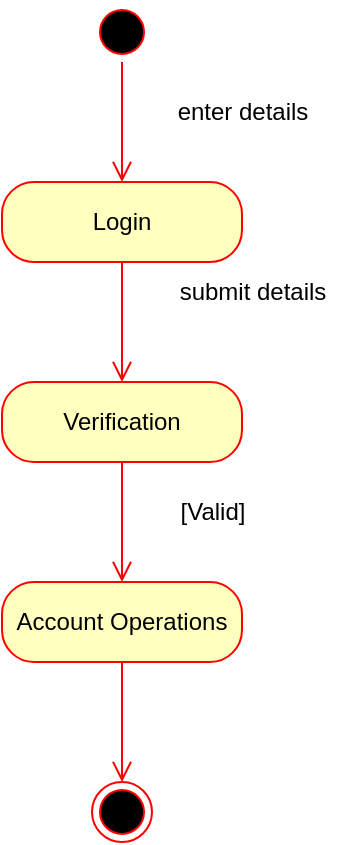 <mxfile version="20.3.0" type="device"><diagram id="LtUJhV5CkfQAYGR9Gled" name="Trang-1"><mxGraphModel dx="946" dy="725" grid="1" gridSize="10" guides="1" tooltips="1" connect="1" arrows="1" fold="1" page="1" pageScale="1" pageWidth="827" pageHeight="1169" math="0" shadow="0"><root><mxCell id="0"/><mxCell id="1" parent="0"/><mxCell id="Hzb8Y_HRVqkGs3luzR59-1" value="" style="ellipse;html=1;shape=startState;fillColor=#000000;strokeColor=#ff0000;" vertex="1" parent="1"><mxGeometry x="399" y="70" width="30" height="30" as="geometry"/></mxCell><mxCell id="Hzb8Y_HRVqkGs3luzR59-2" value="" style="edgeStyle=orthogonalEdgeStyle;html=1;verticalAlign=bottom;endArrow=open;endSize=8;strokeColor=#ff0000;rounded=0;" edge="1" source="Hzb8Y_HRVqkGs3luzR59-1" parent="1"><mxGeometry relative="1" as="geometry"><mxPoint x="414" y="160" as="targetPoint"/></mxGeometry></mxCell><mxCell id="Hzb8Y_HRVqkGs3luzR59-11" value="Login" style="rounded=1;whiteSpace=wrap;html=1;arcSize=40;fontColor=#000000;fillColor=#ffffc0;strokeColor=#ff0000;" vertex="1" parent="1"><mxGeometry x="354" y="160" width="120" height="40" as="geometry"/></mxCell><mxCell id="Hzb8Y_HRVqkGs3luzR59-12" value="" style="edgeStyle=orthogonalEdgeStyle;html=1;verticalAlign=bottom;endArrow=open;endSize=8;strokeColor=#ff0000;rounded=0;" edge="1" source="Hzb8Y_HRVqkGs3luzR59-11" parent="1"><mxGeometry relative="1" as="geometry"><mxPoint x="414" y="260" as="targetPoint"/></mxGeometry></mxCell><mxCell id="Hzb8Y_HRVqkGs3luzR59-13" value="enter details" style="text;html=1;align=center;verticalAlign=middle;resizable=0;points=[];autosize=1;strokeColor=none;fillColor=none;" vertex="1" parent="1"><mxGeometry x="429" y="110" width="90" height="30" as="geometry"/></mxCell><mxCell id="Hzb8Y_HRVqkGs3luzR59-14" value="Verification" style="rounded=1;whiteSpace=wrap;html=1;arcSize=40;fontColor=#000000;fillColor=#ffffc0;strokeColor=#ff0000;" vertex="1" parent="1"><mxGeometry x="354" y="260" width="120" height="40" as="geometry"/></mxCell><mxCell id="Hzb8Y_HRVqkGs3luzR59-15" value="" style="edgeStyle=orthogonalEdgeStyle;html=1;verticalAlign=bottom;endArrow=open;endSize=8;strokeColor=#ff0000;rounded=0;" edge="1" source="Hzb8Y_HRVqkGs3luzR59-14" parent="1"><mxGeometry relative="1" as="geometry"><mxPoint x="414" y="360" as="targetPoint"/></mxGeometry></mxCell><mxCell id="Hzb8Y_HRVqkGs3luzR59-16" value="Account Operations" style="rounded=1;whiteSpace=wrap;html=1;arcSize=40;fontColor=#000000;fillColor=#ffffc0;strokeColor=#ff0000;" vertex="1" parent="1"><mxGeometry x="354" y="360" width="120" height="40" as="geometry"/></mxCell><mxCell id="Hzb8Y_HRVqkGs3luzR59-17" value="" style="edgeStyle=orthogonalEdgeStyle;html=1;verticalAlign=bottom;endArrow=open;endSize=8;strokeColor=#ff0000;rounded=0;" edge="1" source="Hzb8Y_HRVqkGs3luzR59-16" parent="1"><mxGeometry relative="1" as="geometry"><mxPoint x="414" y="460" as="targetPoint"/></mxGeometry></mxCell><mxCell id="Hzb8Y_HRVqkGs3luzR59-18" value="submit details" style="text;html=1;align=center;verticalAlign=middle;resizable=0;points=[];autosize=1;strokeColor=none;fillColor=none;" vertex="1" parent="1"><mxGeometry x="429" y="200" width="100" height="30" as="geometry"/></mxCell><mxCell id="Hzb8Y_HRVqkGs3luzR59-19" value="[Valid]" style="text;html=1;align=center;verticalAlign=middle;resizable=0;points=[];autosize=1;strokeColor=none;fillColor=none;" vertex="1" parent="1"><mxGeometry x="429" y="310" width="60" height="30" as="geometry"/></mxCell><mxCell id="Hzb8Y_HRVqkGs3luzR59-20" value="" style="ellipse;html=1;shape=endState;fillColor=#000000;strokeColor=#ff0000;" vertex="1" parent="1"><mxGeometry x="399" y="460" width="30" height="30" as="geometry"/></mxCell></root></mxGraphModel></diagram></mxfile>